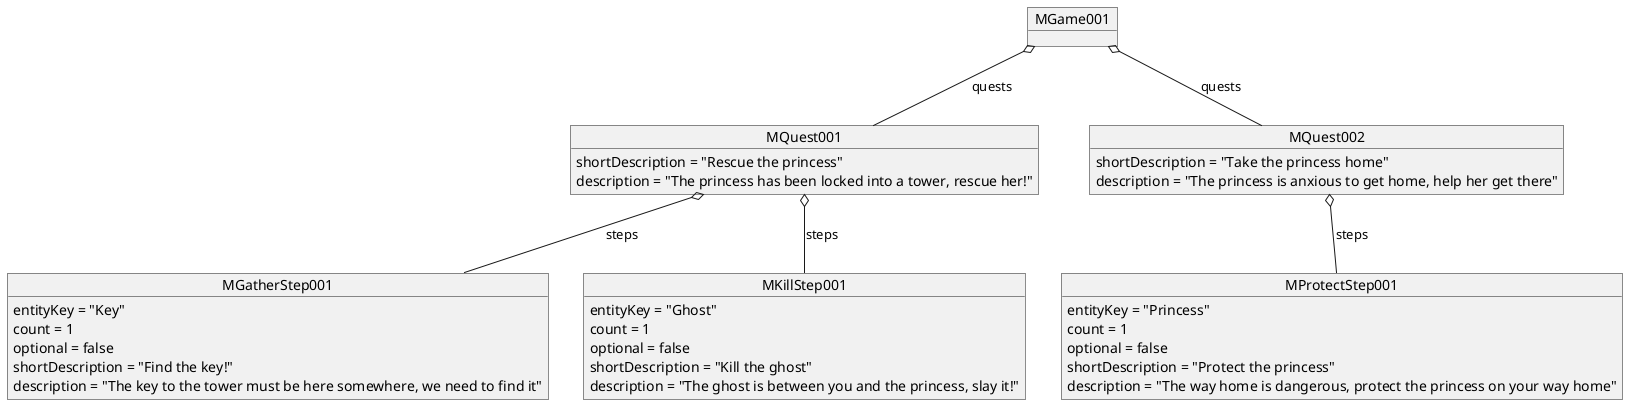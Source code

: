 @startuml
object MGame001

object MQuest001{
	shortDescription = "Rescue the princess"
	description = "The princess has been locked into a tower, rescue her!"
}

object MGatherStep001{
	entityKey = "Key"
	count = 1
	optional = false
	shortDescription = "Find the key!"
	description = "The key to the tower must be here somewhere, we need to find it"
}

MQuest001 o-- MGatherStep001 : steps
object MKillStep001{
	entityKey = "Ghost"
	count = 1
	optional = false
	shortDescription = "Kill the ghost"
	description = "The ghost is between you and the princess, slay it!"
}

MQuest001 o-- MKillStep001 : steps
MGame001 o-- MQuest001 : quests
object MQuest002{
	shortDescription = "Take the princess home"
	description = "The princess is anxious to get home, help her get there"
}

object MProtectStep001{
	entityKey = "Princess"
	count = 1
	optional = false
	shortDescription = "Protect the princess"
	description = "The way home is dangerous, protect the princess on your way home"
}

MQuest002 o-- MProtectStep001 : steps
MGame001 o-- MQuest002 : quests
@enduml